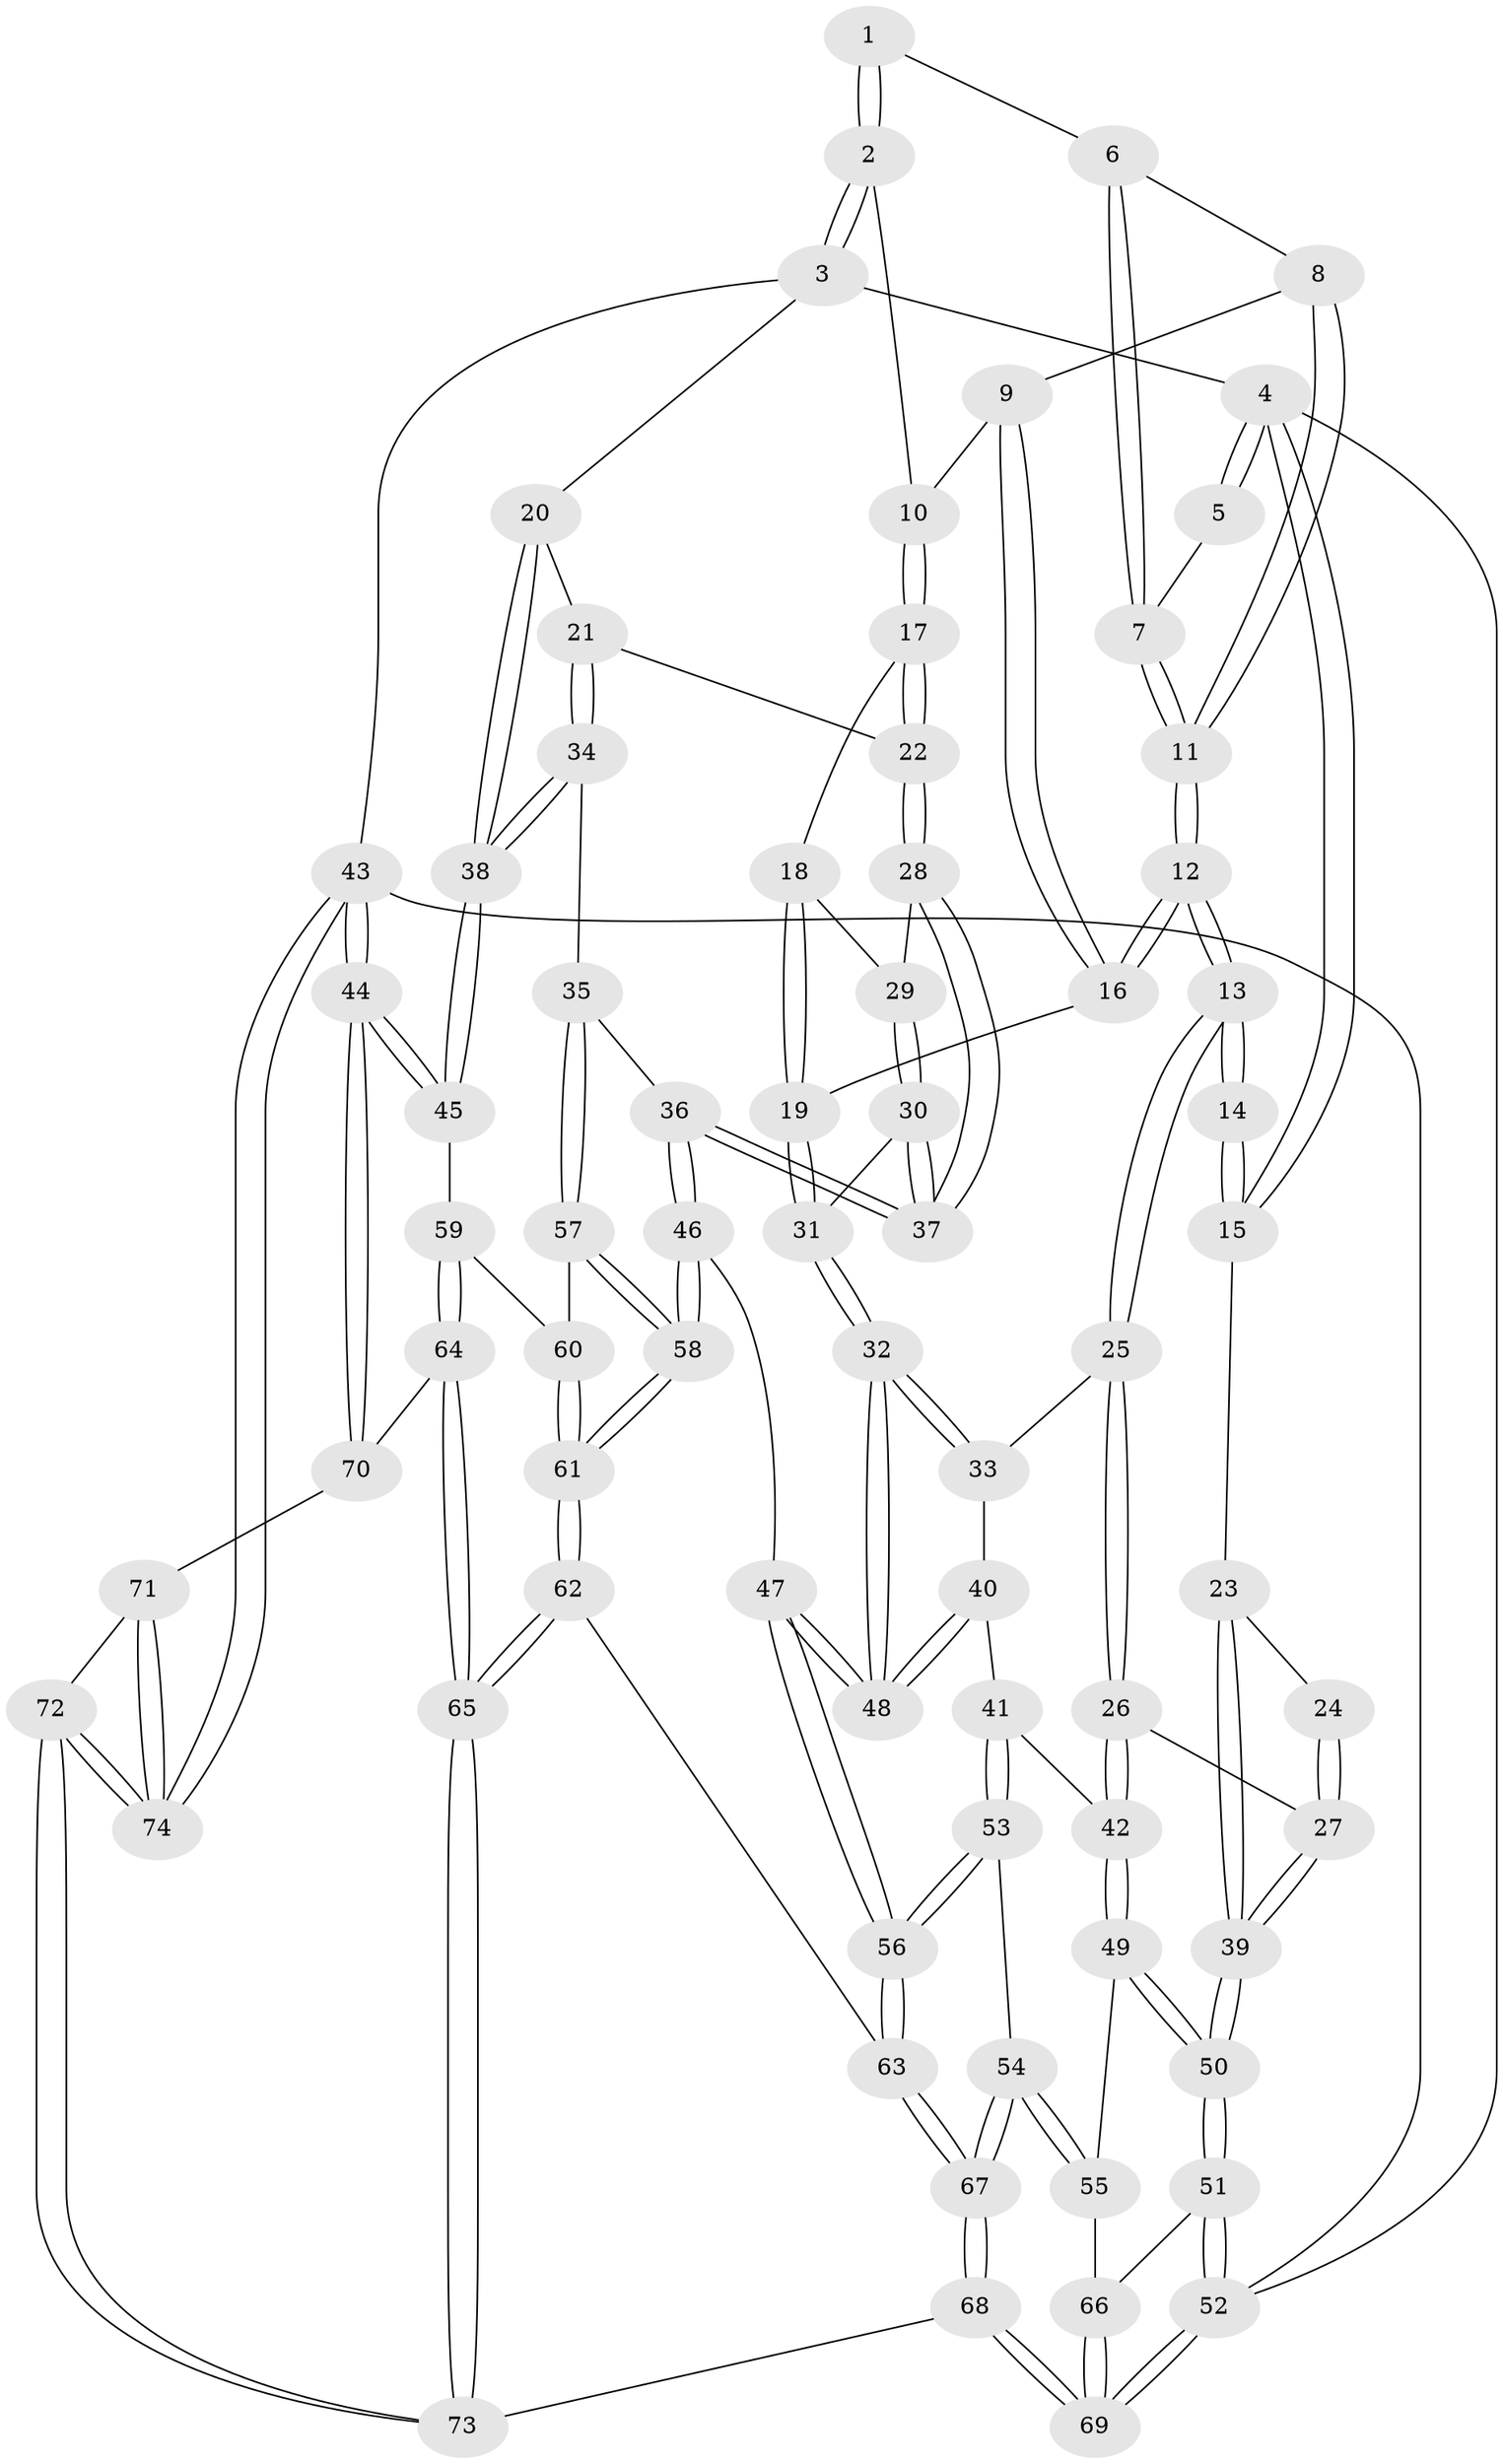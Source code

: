 // Generated by graph-tools (version 1.1) at 2025/17/03/09/25 04:17:04]
// undirected, 74 vertices, 182 edges
graph export_dot {
graph [start="1"]
  node [color=gray90,style=filled];
  1 [pos="+0.586727262223117+0"];
  2 [pos="+1+0"];
  3 [pos="+1+0"];
  4 [pos="+0+0"];
  5 [pos="+0.3465167145828283+0"];
  6 [pos="+0.5931681236805727+0.035907977289274626"];
  7 [pos="+0.37780298682268987+0.01914268495559454"];
  8 [pos="+0.6037130601495567+0.05759826484116086"];
  9 [pos="+0.6834343681963987+0.10927982562891286"];
  10 [pos="+0.7777887790012082+0.12832274567892676"];
  11 [pos="+0.3694077547981828+0.20219473077243655"];
  12 [pos="+0.3671135969895788+0.21256104658811306"];
  13 [pos="+0.3162581248742223+0.24767821981003055"];
  14 [pos="+0.1797339015526129+0.17056527324021262"];
  15 [pos="+0+0"];
  16 [pos="+0.4399145851168143+0.23736694023016694"];
  17 [pos="+0.7775492307019407+0.171481547701686"];
  18 [pos="+0.6034970848976983+0.2890789691883805"];
  19 [pos="+0.5251151867253814+0.29179862404767465"];
  20 [pos="+1+0"];
  21 [pos="+0.8449850485520998+0.28612903759162917"];
  22 [pos="+0.8295740368341336+0.27948417216901944"];
  23 [pos="+0+0.2036242451115456"];
  24 [pos="+0.031834313038907394+0.269353859788264"];
  25 [pos="+0.28239542160115916+0.3409884647663826"];
  26 [pos="+0.18235032280564747+0.4308132188208824"];
  27 [pos="+0.1818411182302359+0.4307049920483324"];
  28 [pos="+0.7754513643981119+0.3624900180623424"];
  29 [pos="+0.6288972620473476+0.31963606474961204"];
  30 [pos="+0.6866043727926009+0.4594932467344952"];
  31 [pos="+0.5501754454544179+0.4263214003119146"];
  32 [pos="+0.4782125001808357+0.5225367625863915"];
  33 [pos="+0.3673985843075899+0.4347498777433544"];
  34 [pos="+1+0.46938178315498735"];
  35 [pos="+0.9083207650533605+0.5598284294370044"];
  36 [pos="+0.731183830595925+0.500829590210322"];
  37 [pos="+0.7270220715850095+0.4864468106007889"];
  38 [pos="+1+0.468485391625825"];
  39 [pos="+0+0.4417830133619707"];
  40 [pos="+0.34682442928564705+0.5530060336545564"];
  41 [pos="+0.29387783348641594+0.6043831125249332"];
  42 [pos="+0.18326461094447777+0.5203556452838528"];
  43 [pos="+1+1"];
  44 [pos="+1+0.9034150787692692"];
  45 [pos="+1+0.6153286740298467"];
  46 [pos="+0.6341148344972308+0.6312424280785991"];
  47 [pos="+0.5082629840869631+0.6340259179032266"];
  48 [pos="+0.4900795424617133+0.577756559687086"];
  49 [pos="+0.1367237525015321+0.600482921188758"];
  50 [pos="+0+0.7021506298586118"];
  51 [pos="+0+0.7917961328761651"];
  52 [pos="+0+1"];
  53 [pos="+0.3725201981043293+0.7118500409310383"];
  54 [pos="+0.24044228161488274+0.7696277816632865"];
  55 [pos="+0.18526878710214748+0.7591968203242042"];
  56 [pos="+0.43352667922146626+0.7208831390620078"];
  57 [pos="+0.882181956414438+0.6484853187979146"];
  58 [pos="+0.706979549542321+0.7313846648994098"];
  59 [pos="+0.9129981004203368+0.7531896140018641"];
  60 [pos="+0.9103906637938238+0.7488700134589643"];
  61 [pos="+0.7130407429843831+0.7763185981026011"];
  62 [pos="+0.7057507745868201+0.8986524523854966"];
  63 [pos="+0.45912491833678093+0.8117683191878116"];
  64 [pos="+0.9296153814576833+0.8371283631046021"];
  65 [pos="+0.7160130191399017+0.9191229199335385"];
  66 [pos="+0.16671845737911925+0.7719687725671358"];
  67 [pos="+0.324878534472076+1"];
  68 [pos="+0.3165149412555458+1"];
  69 [pos="+0.015461424007455947+1"];
  70 [pos="+0.9607414481757709+0.8542808980766655"];
  71 [pos="+0.9440369648882507+0.9161966925920861"];
  72 [pos="+0.8205926749587362+1"];
  73 [pos="+0.7057541170513092+1"];
  74 [pos="+1+1"];
  1 -- 2;
  1 -- 2;
  1 -- 6;
  2 -- 3;
  2 -- 3;
  2 -- 10;
  3 -- 4;
  3 -- 20;
  3 -- 43;
  4 -- 5;
  4 -- 5;
  4 -- 15;
  4 -- 15;
  4 -- 52;
  5 -- 7;
  6 -- 7;
  6 -- 7;
  6 -- 8;
  7 -- 11;
  7 -- 11;
  8 -- 9;
  8 -- 11;
  8 -- 11;
  9 -- 10;
  9 -- 16;
  9 -- 16;
  10 -- 17;
  10 -- 17;
  11 -- 12;
  11 -- 12;
  12 -- 13;
  12 -- 13;
  12 -- 16;
  12 -- 16;
  13 -- 14;
  13 -- 14;
  13 -- 25;
  13 -- 25;
  14 -- 15;
  14 -- 15;
  15 -- 23;
  16 -- 19;
  17 -- 18;
  17 -- 22;
  17 -- 22;
  18 -- 19;
  18 -- 19;
  18 -- 29;
  19 -- 31;
  19 -- 31;
  20 -- 21;
  20 -- 38;
  20 -- 38;
  21 -- 22;
  21 -- 34;
  21 -- 34;
  22 -- 28;
  22 -- 28;
  23 -- 24;
  23 -- 39;
  23 -- 39;
  24 -- 27;
  24 -- 27;
  25 -- 26;
  25 -- 26;
  25 -- 33;
  26 -- 27;
  26 -- 42;
  26 -- 42;
  27 -- 39;
  27 -- 39;
  28 -- 29;
  28 -- 37;
  28 -- 37;
  29 -- 30;
  29 -- 30;
  30 -- 31;
  30 -- 37;
  30 -- 37;
  31 -- 32;
  31 -- 32;
  32 -- 33;
  32 -- 33;
  32 -- 48;
  32 -- 48;
  33 -- 40;
  34 -- 35;
  34 -- 38;
  34 -- 38;
  35 -- 36;
  35 -- 57;
  35 -- 57;
  36 -- 37;
  36 -- 37;
  36 -- 46;
  36 -- 46;
  38 -- 45;
  38 -- 45;
  39 -- 50;
  39 -- 50;
  40 -- 41;
  40 -- 48;
  40 -- 48;
  41 -- 42;
  41 -- 53;
  41 -- 53;
  42 -- 49;
  42 -- 49;
  43 -- 44;
  43 -- 44;
  43 -- 74;
  43 -- 74;
  43 -- 52;
  44 -- 45;
  44 -- 45;
  44 -- 70;
  44 -- 70;
  45 -- 59;
  46 -- 47;
  46 -- 58;
  46 -- 58;
  47 -- 48;
  47 -- 48;
  47 -- 56;
  47 -- 56;
  49 -- 50;
  49 -- 50;
  49 -- 55;
  50 -- 51;
  50 -- 51;
  51 -- 52;
  51 -- 52;
  51 -- 66;
  52 -- 69;
  52 -- 69;
  53 -- 54;
  53 -- 56;
  53 -- 56;
  54 -- 55;
  54 -- 55;
  54 -- 67;
  54 -- 67;
  55 -- 66;
  56 -- 63;
  56 -- 63;
  57 -- 58;
  57 -- 58;
  57 -- 60;
  58 -- 61;
  58 -- 61;
  59 -- 60;
  59 -- 64;
  59 -- 64;
  60 -- 61;
  60 -- 61;
  61 -- 62;
  61 -- 62;
  62 -- 63;
  62 -- 65;
  62 -- 65;
  63 -- 67;
  63 -- 67;
  64 -- 65;
  64 -- 65;
  64 -- 70;
  65 -- 73;
  65 -- 73;
  66 -- 69;
  66 -- 69;
  67 -- 68;
  67 -- 68;
  68 -- 69;
  68 -- 69;
  68 -- 73;
  70 -- 71;
  71 -- 72;
  71 -- 74;
  71 -- 74;
  72 -- 73;
  72 -- 73;
  72 -- 74;
  72 -- 74;
}
